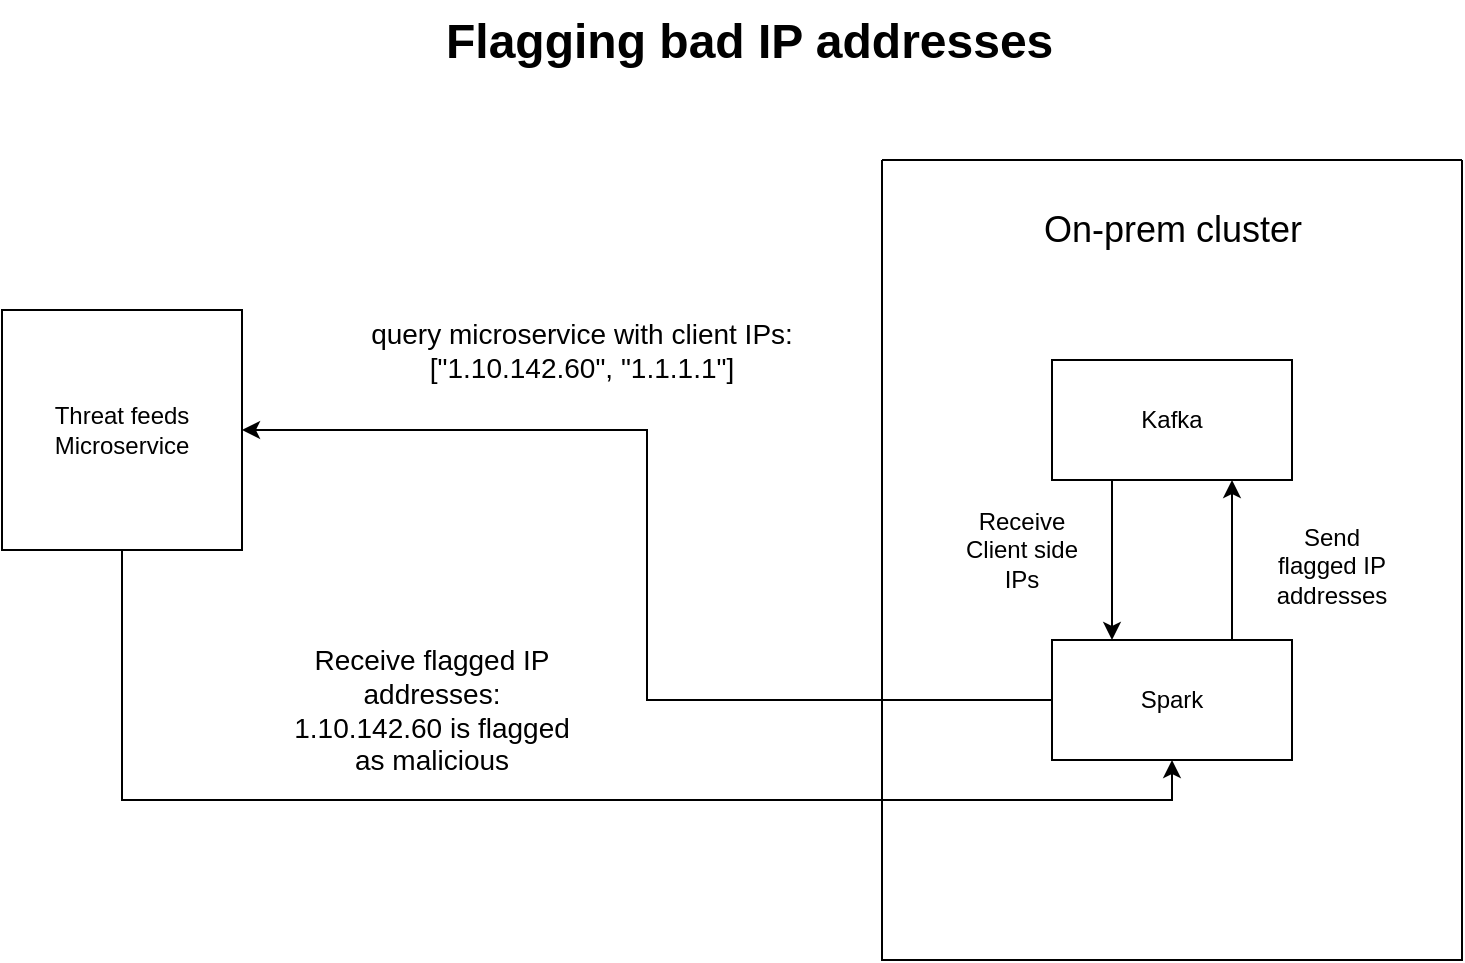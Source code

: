 <mxfile version="26.2.5">
  <diagram name="Page-1" id="NNiyfmfkYaTr8DpHalzq">
    <mxGraphModel dx="788" dy="451" grid="1" gridSize="10" guides="1" tooltips="1" connect="1" arrows="1" fold="1" page="1" pageScale="1" pageWidth="850" pageHeight="1100" math="0" shadow="0">
      <root>
        <mxCell id="0" />
        <mxCell id="1" parent="0" />
        <mxCell id="-JphsKRF4HM28fqfrq-H-10" style="edgeStyle=orthogonalEdgeStyle;rounded=0;orthogonalLoop=1;jettySize=auto;html=1;exitX=0.5;exitY=1;exitDx=0;exitDy=0;entryX=0.5;entryY=1;entryDx=0;entryDy=0;" edge="1" parent="1" source="-JphsKRF4HM28fqfrq-H-1" target="-JphsKRF4HM28fqfrq-H-5">
          <mxGeometry relative="1" as="geometry" />
        </mxCell>
        <mxCell id="-JphsKRF4HM28fqfrq-H-1" value="Threat feeds Microservice" style="whiteSpace=wrap;html=1;aspect=fixed;" vertex="1" parent="1">
          <mxGeometry x="70" y="195" width="120" height="120" as="geometry" />
        </mxCell>
        <mxCell id="-JphsKRF4HM28fqfrq-H-2" value="" style="swimlane;startSize=0;" vertex="1" parent="1">
          <mxGeometry x="510" y="120" width="290" height="400" as="geometry" />
        </mxCell>
        <mxCell id="-JphsKRF4HM28fqfrq-H-6" style="edgeStyle=orthogonalEdgeStyle;rounded=0;orthogonalLoop=1;jettySize=auto;html=1;exitX=0.25;exitY=1;exitDx=0;exitDy=0;entryX=0.25;entryY=0;entryDx=0;entryDy=0;" edge="1" parent="-JphsKRF4HM28fqfrq-H-2" source="-JphsKRF4HM28fqfrq-H-4" target="-JphsKRF4HM28fqfrq-H-5">
          <mxGeometry relative="1" as="geometry" />
        </mxCell>
        <mxCell id="-JphsKRF4HM28fqfrq-H-4" value="Kafka" style="rounded=0;whiteSpace=wrap;html=1;" vertex="1" parent="-JphsKRF4HM28fqfrq-H-2">
          <mxGeometry x="85" y="100" width="120" height="60" as="geometry" />
        </mxCell>
        <mxCell id="-JphsKRF4HM28fqfrq-H-12" style="edgeStyle=orthogonalEdgeStyle;rounded=0;orthogonalLoop=1;jettySize=auto;html=1;exitX=0.75;exitY=0;exitDx=0;exitDy=0;entryX=0.75;entryY=1;entryDx=0;entryDy=0;" edge="1" parent="-JphsKRF4HM28fqfrq-H-2" source="-JphsKRF4HM28fqfrq-H-5" target="-JphsKRF4HM28fqfrq-H-4">
          <mxGeometry relative="1" as="geometry" />
        </mxCell>
        <mxCell id="-JphsKRF4HM28fqfrq-H-5" value="Spark" style="rounded=0;whiteSpace=wrap;html=1;" vertex="1" parent="-JphsKRF4HM28fqfrq-H-2">
          <mxGeometry x="85" y="240" width="120" height="60" as="geometry" />
        </mxCell>
        <mxCell id="-JphsKRF4HM28fqfrq-H-7" value="Receive Client side IPs" style="text;html=1;align=center;verticalAlign=middle;whiteSpace=wrap;rounded=0;" vertex="1" parent="-JphsKRF4HM28fqfrq-H-2">
          <mxGeometry x="40" y="180" width="60" height="30" as="geometry" />
        </mxCell>
        <mxCell id="-JphsKRF4HM28fqfrq-H-13" value="Send flagged IP addresses" style="text;html=1;align=center;verticalAlign=middle;whiteSpace=wrap;rounded=0;" vertex="1" parent="-JphsKRF4HM28fqfrq-H-2">
          <mxGeometry x="190" y="180" width="70" height="45" as="geometry" />
        </mxCell>
        <mxCell id="-JphsKRF4HM28fqfrq-H-15" value="&lt;font style=&quot;font-size: 18px;&quot;&gt;On-prem cluster&lt;/font&gt;" style="text;html=1;align=center;verticalAlign=middle;whiteSpace=wrap;rounded=0;" vertex="1" parent="-JphsKRF4HM28fqfrq-H-2">
          <mxGeometry x="77.5" y="20" width="135" height="30" as="geometry" />
        </mxCell>
        <mxCell id="-JphsKRF4HM28fqfrq-H-8" style="edgeStyle=orthogonalEdgeStyle;rounded=0;orthogonalLoop=1;jettySize=auto;html=1;exitX=0;exitY=0.5;exitDx=0;exitDy=0;entryX=1;entryY=0.5;entryDx=0;entryDy=0;" edge="1" parent="1" source="-JphsKRF4HM28fqfrq-H-5" target="-JphsKRF4HM28fqfrq-H-1">
          <mxGeometry relative="1" as="geometry" />
        </mxCell>
        <mxCell id="-JphsKRF4HM28fqfrq-H-9" value="&lt;font style=&quot;font-size: 14px;&quot;&gt;query microservice with client IPs: [&quot;1.10.142.60&quot;, &quot;1.1.1.1&quot;]&lt;/font&gt;" style="text;html=1;align=center;verticalAlign=middle;whiteSpace=wrap;rounded=0;" vertex="1" parent="1">
          <mxGeometry x="230" y="205" width="260" height="20" as="geometry" />
        </mxCell>
        <mxCell id="-JphsKRF4HM28fqfrq-H-11" value="&lt;font style=&quot;font-size: 14px;&quot;&gt;Receive flagged IP addresses:&lt;br&gt;1.10.142.60 is flagged as malicious&lt;/font&gt;" style="text;html=1;align=center;verticalAlign=middle;whiteSpace=wrap;rounded=0;" vertex="1" parent="1">
          <mxGeometry x="210" y="380" width="150" height="30" as="geometry" />
        </mxCell>
        <mxCell id="-JphsKRF4HM28fqfrq-H-14" value="&lt;h1 style=&quot;margin-top: 0px;&quot;&gt;Flagging bad IP addresses&lt;/h1&gt;" style="text;html=1;whiteSpace=wrap;overflow=hidden;rounded=0;" vertex="1" parent="1">
          <mxGeometry x="290" y="40" width="330" height="50" as="geometry" />
        </mxCell>
      </root>
    </mxGraphModel>
  </diagram>
</mxfile>
